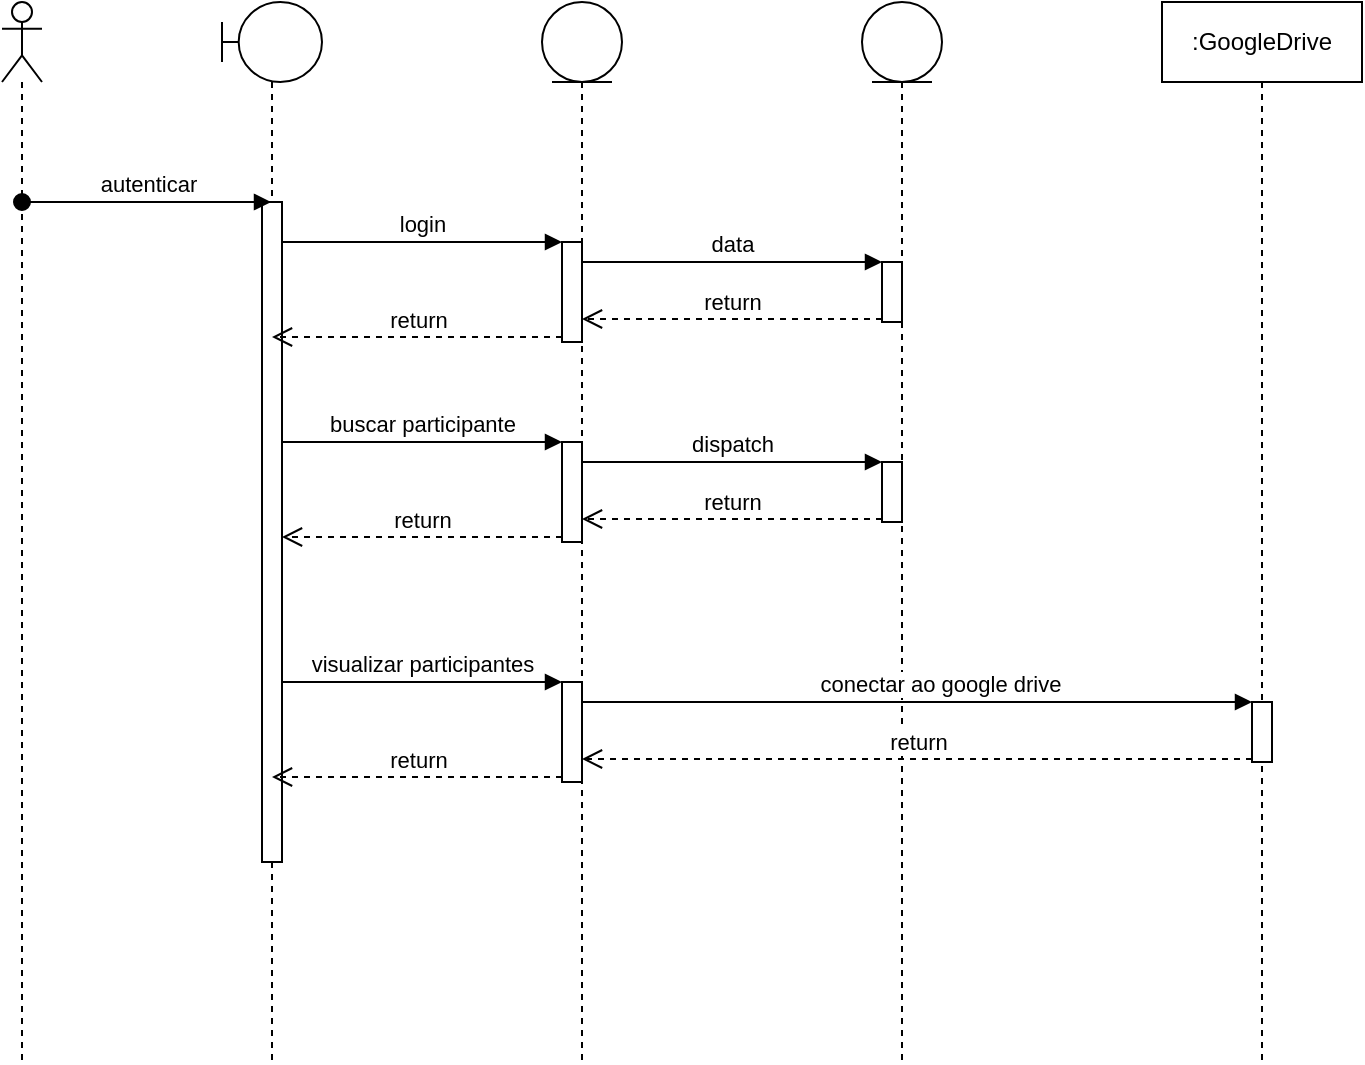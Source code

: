 <mxfile>
    <diagram id="1uys-yOenScbOAIS3gGf" name="Page-1">
        <mxGraphModel dx="951" dy="697" grid="1" gridSize="10" guides="1" tooltips="1" connect="1" arrows="1" fold="1" page="1" pageScale="1" pageWidth="827" pageHeight="1169" math="0" shadow="0">
            <root>
                <mxCell id="0"/>
                <mxCell id="1" parent="0"/>
                <mxCell id="2" value="" style="shape=umlLifeline;participant=umlActor;perimeter=lifelinePerimeter;whiteSpace=wrap;html=1;container=1;collapsible=0;recursiveResize=0;verticalAlign=top;spacingTop=36;outlineConnect=0;" vertex="1" parent="1">
                    <mxGeometry x="330" y="100" width="20" height="530" as="geometry"/>
                </mxCell>
                <mxCell id="4" value="" style="shape=umlLifeline;participant=umlBoundary;perimeter=lifelinePerimeter;whiteSpace=wrap;html=1;container=1;collapsible=0;recursiveResize=0;verticalAlign=top;spacingTop=36;outlineConnect=0;" vertex="1" parent="1">
                    <mxGeometry x="440" y="100" width="50" height="530" as="geometry"/>
                </mxCell>
                <mxCell id="8" value="" style="html=1;points=[];perimeter=orthogonalPerimeter;" vertex="1" parent="4">
                    <mxGeometry x="20" y="100" width="10" height="330" as="geometry"/>
                </mxCell>
                <mxCell id="6" value="" style="shape=umlLifeline;participant=umlEntity;perimeter=lifelinePerimeter;whiteSpace=wrap;html=1;container=1;collapsible=0;recursiveResize=0;verticalAlign=top;spacingTop=36;outlineConnect=0;" vertex="1" parent="1">
                    <mxGeometry x="600" y="100" width="40" height="530" as="geometry"/>
                </mxCell>
                <mxCell id="13" value="" style="html=1;points=[];perimeter=orthogonalPerimeter;" vertex="1" parent="6">
                    <mxGeometry x="10" y="120" width="10" height="50" as="geometry"/>
                </mxCell>
                <mxCell id="20" value="" style="html=1;points=[];perimeter=orthogonalPerimeter;" vertex="1" parent="6">
                    <mxGeometry x="10" y="220" width="10" height="50" as="geometry"/>
                </mxCell>
                <mxCell id="28" value="" style="html=1;points=[];perimeter=orthogonalPerimeter;" vertex="1" parent="6">
                    <mxGeometry x="10" y="340" width="10" height="50" as="geometry"/>
                </mxCell>
                <mxCell id="9" value="autenticar" style="html=1;verticalAlign=bottom;startArrow=oval;endArrow=block;startSize=8;" edge="1" target="4" parent="1" source="2">
                    <mxGeometry relative="1" as="geometry">
                        <mxPoint x="400" y="210" as="sourcePoint"/>
                        <Array as="points">
                            <mxPoint x="410" y="200"/>
                        </Array>
                    </mxGeometry>
                </mxCell>
                <mxCell id="14" value="login" style="html=1;verticalAlign=bottom;endArrow=block;entryX=0;entryY=0;" edge="1" target="13" parent="1" source="8">
                    <mxGeometry relative="1" as="geometry">
                        <mxPoint x="520" y="220" as="sourcePoint"/>
                        <mxPoint as="offset"/>
                    </mxGeometry>
                </mxCell>
                <mxCell id="15" value="return" style="html=1;verticalAlign=bottom;endArrow=open;dashed=1;endSize=8;exitX=0;exitY=0.95;" edge="1" source="13" parent="1" target="4">
                    <mxGeometry relative="1" as="geometry">
                        <mxPoint x="520" y="296" as="targetPoint"/>
                    </mxGeometry>
                </mxCell>
                <mxCell id="16" value="" style="shape=umlLifeline;participant=umlEntity;perimeter=lifelinePerimeter;whiteSpace=wrap;html=1;container=1;collapsible=0;recursiveResize=0;verticalAlign=top;spacingTop=36;outlineConnect=0;" vertex="1" parent="1">
                    <mxGeometry x="760" y="100" width="40" height="530" as="geometry"/>
                </mxCell>
                <mxCell id="17" value="" style="html=1;points=[];perimeter=orthogonalPerimeter;" vertex="1" parent="16">
                    <mxGeometry x="10" y="130" width="10" height="30" as="geometry"/>
                </mxCell>
                <mxCell id="36" value="" style="html=1;points=[];perimeter=orthogonalPerimeter;" vertex="1" parent="16">
                    <mxGeometry x="10" y="230" width="10" height="30" as="geometry"/>
                </mxCell>
                <mxCell id="18" value="data" style="html=1;verticalAlign=bottom;endArrow=block;entryX=0;entryY=0;" edge="1" target="17" parent="1" source="6">
                    <mxGeometry relative="1" as="geometry">
                        <mxPoint x="640" y="240" as="sourcePoint"/>
                    </mxGeometry>
                </mxCell>
                <mxCell id="19" value="return" style="html=1;verticalAlign=bottom;endArrow=open;dashed=1;endSize=8;exitX=0;exitY=0.95;" edge="1" source="17" parent="1" target="6">
                    <mxGeometry relative="1" as="geometry">
                        <mxPoint x="640" y="316" as="targetPoint"/>
                    </mxGeometry>
                </mxCell>
                <mxCell id="21" value="buscar participante" style="html=1;verticalAlign=bottom;endArrow=block;entryX=0;entryY=0;" edge="1" target="20" parent="1" source="8">
                    <mxGeometry relative="1" as="geometry">
                        <mxPoint x="520" y="280" as="sourcePoint"/>
                    </mxGeometry>
                </mxCell>
                <mxCell id="22" value="return" style="html=1;verticalAlign=bottom;endArrow=open;dashed=1;endSize=8;exitX=0;exitY=0.95;" edge="1" source="20" parent="1" target="8">
                    <mxGeometry relative="1" as="geometry">
                        <mxPoint x="520" y="356" as="targetPoint"/>
                    </mxGeometry>
                </mxCell>
                <mxCell id="29" value="visualizar participantes" style="html=1;verticalAlign=bottom;endArrow=block;entryX=0;entryY=0;" edge="1" target="28" parent="1" source="8">
                    <mxGeometry relative="1" as="geometry">
                        <mxPoint x="500" y="380" as="sourcePoint"/>
                        <mxPoint as="offset"/>
                    </mxGeometry>
                </mxCell>
                <mxCell id="30" value="return" style="html=1;verticalAlign=bottom;endArrow=open;dashed=1;endSize=8;exitX=0;exitY=0.95;" edge="1" source="28" parent="1" target="4">
                    <mxGeometry relative="1" as="geometry">
                        <mxPoint x="500" y="456" as="targetPoint"/>
                    </mxGeometry>
                </mxCell>
                <mxCell id="32" value=":GoogleDrive" style="shape=umlLifeline;perimeter=lifelinePerimeter;whiteSpace=wrap;html=1;container=1;collapsible=0;recursiveResize=0;outlineConnect=0;" vertex="1" parent="1">
                    <mxGeometry x="910" y="100" width="100" height="530" as="geometry"/>
                </mxCell>
                <mxCell id="39" value="" style="html=1;points=[];perimeter=orthogonalPerimeter;" vertex="1" parent="32">
                    <mxGeometry x="45" y="350" width="10" height="30" as="geometry"/>
                </mxCell>
                <mxCell id="37" value="dispatch" style="html=1;verticalAlign=bottom;endArrow=block;entryX=0;entryY=0;" edge="1" target="36" parent="1" source="6">
                    <mxGeometry relative="1" as="geometry">
                        <mxPoint x="700" y="330" as="sourcePoint"/>
                    </mxGeometry>
                </mxCell>
                <mxCell id="38" value="return" style="html=1;verticalAlign=bottom;endArrow=open;dashed=1;endSize=8;exitX=0;exitY=0.95;" edge="1" source="36" parent="1" target="6">
                    <mxGeometry relative="1" as="geometry">
                        <mxPoint x="700" y="406" as="targetPoint"/>
                    </mxGeometry>
                </mxCell>
                <mxCell id="40" value="conectar ao google drive" style="html=1;verticalAlign=bottom;endArrow=block;entryX=0;entryY=0;" edge="1" target="39" parent="1" source="6">
                    <mxGeometry x="0.065" relative="1" as="geometry">
                        <mxPoint x="700" y="420" as="sourcePoint"/>
                        <mxPoint as="offset"/>
                    </mxGeometry>
                </mxCell>
                <mxCell id="41" value="return" style="html=1;verticalAlign=bottom;endArrow=open;dashed=1;endSize=8;exitX=0;exitY=0.95;" edge="1" source="39" parent="1" target="6">
                    <mxGeometry relative="1" as="geometry">
                        <mxPoint x="700" y="496" as="targetPoint"/>
                    </mxGeometry>
                </mxCell>
            </root>
        </mxGraphModel>
    </diagram>
</mxfile>